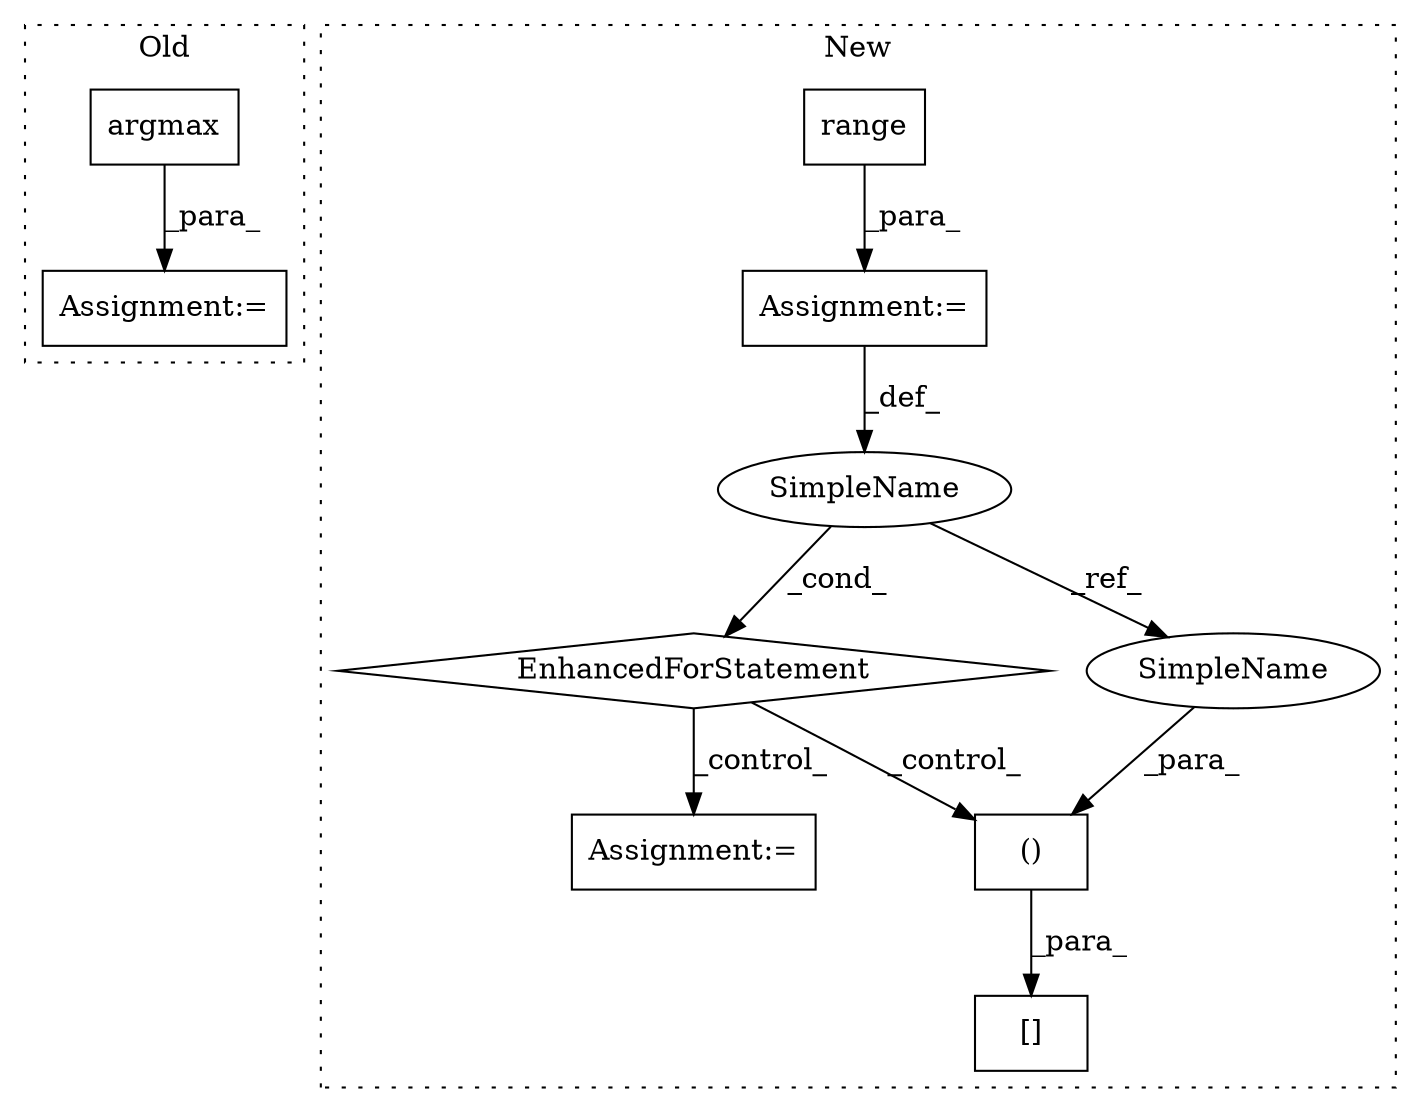 digraph G {
subgraph cluster0 {
1 [label="argmax" a="32" s="5176,5197" l="7,1" shape="box"];
5 [label="Assignment:=" a="7" s="5104" l="1" shape="box"];
label = "Old";
style="dotted";
}
subgraph cluster1 {
2 [label="range" a="32" s="7849,7858" l="6,1" shape="box"];
3 [label="Assignment:=" a="7" s="7772,7859" l="69,2" shape="box"];
4 [label="EnhancedForStatement" a="70" s="7772,7859" l="69,2" shape="diamond"];
6 [label="[]" a="2" s="8314,8423" l="21,2" shape="box"];
7 [label="()" a="106" s="8335" l="88" shape="box"];
8 [label="SimpleName" a="42" s="7845" l="1" shape="ellipse"];
9 [label="Assignment:=" a="7" s="7940" l="1" shape="box"];
10 [label="SimpleName" a="42" s="8422" l="1" shape="ellipse"];
label = "New";
style="dotted";
}
1 -> 5 [label="_para_"];
2 -> 3 [label="_para_"];
3 -> 8 [label="_def_"];
4 -> 9 [label="_control_"];
4 -> 7 [label="_control_"];
7 -> 6 [label="_para_"];
8 -> 10 [label="_ref_"];
8 -> 4 [label="_cond_"];
10 -> 7 [label="_para_"];
}